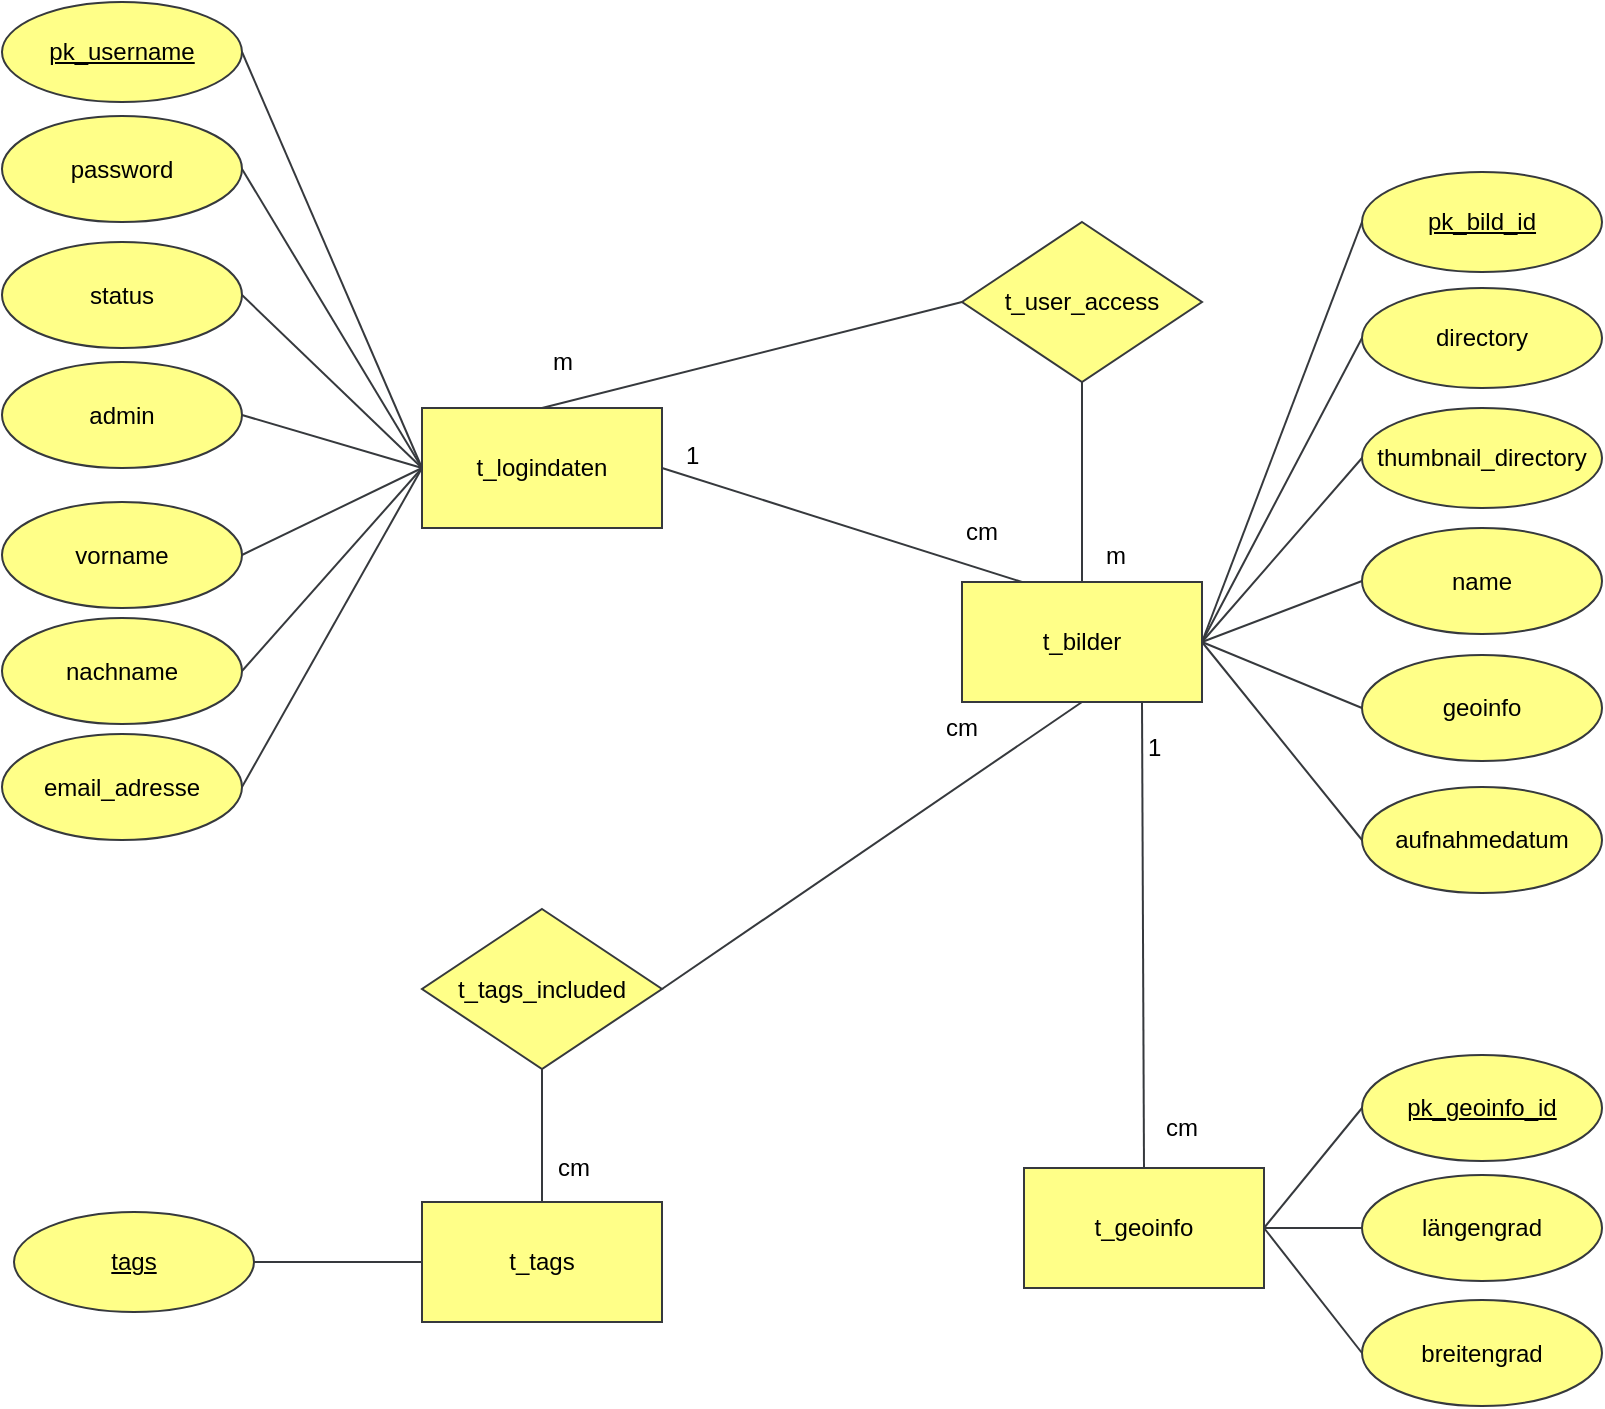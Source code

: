 <mxfile version="10.7.3" type="device"><diagram name="Page-1" id="edf60f1a-56cd-e834-aa8a-f176f3a09ee4"><mxGraphModel dx="1394" dy="764" grid="0" gridSize="10" guides="1" tooltips="1" connect="1" arrows="1" fold="1" page="1" pageScale="1" pageWidth="1100" pageHeight="850" background="#ffffff" math="0" shadow="0"><root><mxCell id="0"/><mxCell id="1" parent="0"/><mxCell id="_tiGaT_UiBhfCGNLS5t0-2" value="t_logindaten" style="rounded=0;whiteSpace=wrap;html=1;fillColor=#ffff88;strokeColor=#36393d;" parent="1" vertex="1"><mxGeometry x="230" y="223" width="120" height="60" as="geometry"/></mxCell><mxCell id="_tiGaT_UiBhfCGNLS5t0-3" value="t_bilder" style="rounded=0;whiteSpace=wrap;html=1;fillColor=#ffff88;strokeColor=#36393d;" parent="1" vertex="1"><mxGeometry x="500" y="310" width="120" height="60" as="geometry"/></mxCell><mxCell id="_tiGaT_UiBhfCGNLS5t0-4" value="t_geoinfo" style="rounded=0;whiteSpace=wrap;html=1;fillColor=#ffff88;strokeColor=#36393d;" parent="1" vertex="1"><mxGeometry x="531" y="603" width="120" height="60" as="geometry"/></mxCell><mxCell id="_tiGaT_UiBhfCGNLS5t0-5" value="t_tags" style="rounded=0;whiteSpace=wrap;html=1;fillColor=#ffff88;strokeColor=#36393d;" parent="1" vertex="1"><mxGeometry x="230" y="620" width="120" height="60" as="geometry"/></mxCell><mxCell id="_tiGaT_UiBhfCGNLS5t0-7" value="t_tags_included" style="rhombus;whiteSpace=wrap;html=1;fillColor=#ffff88;strokeColor=#36393d;" parent="1" vertex="1"><mxGeometry x="230" y="473.5" width="120" height="80" as="geometry"/></mxCell><mxCell id="_tiGaT_UiBhfCGNLS5t0-9" value="t_user_access" style="rhombus;whiteSpace=wrap;html=1;fillColor=#ffff88;strokeColor=#36393d;" parent="1" vertex="1"><mxGeometry x="500" y="130" width="120" height="80" as="geometry"/></mxCell><mxCell id="_tiGaT_UiBhfCGNLS5t0-10" value="&lt;u&gt;pk_username&lt;/u&gt;" style="ellipse;whiteSpace=wrap;html=1;fillColor=#ffff88;strokeColor=#36393d;" parent="1" vertex="1"><mxGeometry x="20" y="20" width="120" height="50" as="geometry"/></mxCell><mxCell id="_tiGaT_UiBhfCGNLS5t0-11" value="password" style="ellipse;whiteSpace=wrap;html=1;fillColor=#ffff88;strokeColor=#36393d;" parent="1" vertex="1"><mxGeometry x="20" y="77" width="120" height="53" as="geometry"/></mxCell><mxCell id="_tiGaT_UiBhfCGNLS5t0-12" value="status" style="ellipse;whiteSpace=wrap;html=1;fillColor=#ffff88;strokeColor=#36393d;" parent="1" vertex="1"><mxGeometry x="20" y="140" width="120" height="53" as="geometry"/></mxCell><mxCell id="_tiGaT_UiBhfCGNLS5t0-13" value="admin" style="ellipse;whiteSpace=wrap;html=1;fillColor=#ffff88;strokeColor=#36393d;" parent="1" vertex="1"><mxGeometry x="20" y="200" width="120" height="53" as="geometry"/></mxCell><mxCell id="_tiGaT_UiBhfCGNLS5t0-14" value="" style="endArrow=none;html=1;entryX=1;entryY=0.5;entryDx=0;entryDy=0;exitX=0;exitY=0.5;exitDx=0;exitDy=0;fillColor=#ffff88;strokeColor=#36393d;" parent="1" source="_tiGaT_UiBhfCGNLS5t0-2" target="_tiGaT_UiBhfCGNLS5t0-10" edge="1"><mxGeometry width="50" height="50" relative="1" as="geometry"><mxPoint x="220" y="90" as="sourcePoint"/><mxPoint x="230" y="20" as="targetPoint"/></mxGeometry></mxCell><mxCell id="_tiGaT_UiBhfCGNLS5t0-15" value="" style="endArrow=none;html=1;exitX=0;exitY=0.5;exitDx=0;exitDy=0;entryX=1;entryY=0.5;entryDx=0;entryDy=0;fillColor=#ffff88;strokeColor=#36393d;" parent="1" source="_tiGaT_UiBhfCGNLS5t0-2" target="_tiGaT_UiBhfCGNLS5t0-11" edge="1"><mxGeometry width="50" height="50" relative="1" as="geometry"><mxPoint x="177" y="187" as="sourcePoint"/><mxPoint x="150" y="55" as="targetPoint"/></mxGeometry></mxCell><mxCell id="_tiGaT_UiBhfCGNLS5t0-16" value="" style="endArrow=none;html=1;entryX=1;entryY=0.5;entryDx=0;entryDy=0;exitX=0;exitY=0.5;exitDx=0;exitDy=0;fillColor=#ffff88;strokeColor=#36393d;" parent="1" source="_tiGaT_UiBhfCGNLS5t0-2" target="_tiGaT_UiBhfCGNLS5t0-12" edge="1"><mxGeometry width="50" height="50" relative="1" as="geometry"><mxPoint x="230" y="90" as="sourcePoint"/><mxPoint x="150" y="55" as="targetPoint"/></mxGeometry></mxCell><mxCell id="_tiGaT_UiBhfCGNLS5t0-17" value="" style="endArrow=none;html=1;entryX=1;entryY=0.5;entryDx=0;entryDy=0;exitX=0;exitY=0.5;exitDx=0;exitDy=0;fillColor=#ffff88;strokeColor=#36393d;" parent="1" source="_tiGaT_UiBhfCGNLS5t0-2" target="_tiGaT_UiBhfCGNLS5t0-13" edge="1"><mxGeometry width="50" height="50" relative="1" as="geometry"><mxPoint x="270" y="240" as="sourcePoint"/><mxPoint x="150" y="177" as="targetPoint"/></mxGeometry></mxCell><mxCell id="_tiGaT_UiBhfCGNLS5t0-18" value="" style="endArrow=none;html=1;entryX=0.25;entryY=0;entryDx=0;entryDy=0;exitX=1;exitY=0.5;exitDx=0;exitDy=0;fillColor=#ffff88;strokeColor=#36393d;" parent="1" source="_tiGaT_UiBhfCGNLS5t0-2" target="_tiGaT_UiBhfCGNLS5t0-3" edge="1"><mxGeometry width="50" height="50" relative="1" as="geometry"><mxPoint x="20" y="790" as="sourcePoint"/><mxPoint x="70" y="740" as="targetPoint"/></mxGeometry></mxCell><mxCell id="_tiGaT_UiBhfCGNLS5t0-19" value="" style="endArrow=none;html=1;entryX=0.5;entryY=0;entryDx=0;entryDy=0;exitX=0.5;exitY=1;exitDx=0;exitDy=0;fillColor=#ffff88;strokeColor=#36393d;" parent="1" source="_tiGaT_UiBhfCGNLS5t0-9" target="_tiGaT_UiBhfCGNLS5t0-3" edge="1"><mxGeometry width="50" height="50" relative="1" as="geometry"><mxPoint x="20" y="790" as="sourcePoint"/><mxPoint x="70" y="740" as="targetPoint"/></mxGeometry></mxCell><mxCell id="_tiGaT_UiBhfCGNLS5t0-20" value="" style="endArrow=none;html=1;entryX=0;entryY=0.5;entryDx=0;entryDy=0;exitX=0.5;exitY=0;exitDx=0;exitDy=0;fillColor=#ffff88;strokeColor=#36393d;" parent="1" source="_tiGaT_UiBhfCGNLS5t0-2" target="_tiGaT_UiBhfCGNLS5t0-9" edge="1"><mxGeometry width="50" height="50" relative="1" as="geometry"><mxPoint x="20" y="790" as="sourcePoint"/><mxPoint x="70" y="740" as="targetPoint"/></mxGeometry></mxCell><mxCell id="_tiGaT_UiBhfCGNLS5t0-50" value="m" style="text;html=1;resizable=0;points=[];align=center;verticalAlign=middle;labelBackgroundColor=#ffffff;" parent="_tiGaT_UiBhfCGNLS5t0-20" vertex="1" connectable="0"><mxGeometry x="-0.838" y="1" relative="1" as="geometry"><mxPoint x="-7" y="-17.5" as="offset"/></mxGeometry></mxCell><mxCell id="_tiGaT_UiBhfCGNLS5t0-22" value="name" style="ellipse;whiteSpace=wrap;html=1;fillColor=#ffff88;strokeColor=#36393d;" parent="1" vertex="1"><mxGeometry x="700" y="283" width="120" height="53" as="geometry"/></mxCell><mxCell id="_tiGaT_UiBhfCGNLS5t0-23" value="geoinfo" style="ellipse;whiteSpace=wrap;html=1;fillColor=#ffff88;strokeColor=#36393d;" parent="1" vertex="1"><mxGeometry x="700" y="346.5" width="120" height="53" as="geometry"/></mxCell><mxCell id="_tiGaT_UiBhfCGNLS5t0-24" value="aufnahmedatum" style="ellipse;whiteSpace=wrap;html=1;fillColor=#ffff88;strokeColor=#36393d;" parent="1" vertex="1"><mxGeometry x="700" y="412.5" width="120" height="53" as="geometry"/></mxCell><mxCell id="_tiGaT_UiBhfCGNLS5t0-26" value="" style="endArrow=none;html=1;entryX=0;entryY=0.5;entryDx=0;entryDy=0;exitX=1;exitY=0.5;exitDx=0;exitDy=0;fillColor=#ffff88;strokeColor=#36393d;" parent="1" source="_tiGaT_UiBhfCGNLS5t0-3" target="_tiGaT_UiBhfCGNLS5t0-22" edge="1"><mxGeometry width="50" height="50" relative="1" as="geometry"><mxPoint x="20" y="790" as="sourcePoint"/><mxPoint x="70" y="740" as="targetPoint"/></mxGeometry></mxCell><mxCell id="_tiGaT_UiBhfCGNLS5t0-27" value="" style="endArrow=none;html=1;entryX=0;entryY=0.5;entryDx=0;entryDy=0;exitX=1;exitY=0.5;exitDx=0;exitDy=0;fillColor=#ffff88;strokeColor=#36393d;" parent="1" source="_tiGaT_UiBhfCGNLS5t0-3" target="_tiGaT_UiBhfCGNLS5t0-23" edge="1"><mxGeometry width="50" height="50" relative="1" as="geometry"><mxPoint x="630" y="350" as="sourcePoint"/><mxPoint x="720" y="247" as="targetPoint"/></mxGeometry></mxCell><mxCell id="_tiGaT_UiBhfCGNLS5t0-28" value="" style="endArrow=none;html=1;entryX=0;entryY=0.5;entryDx=0;entryDy=0;exitX=1;exitY=0.5;exitDx=0;exitDy=0;fillColor=#ffff88;strokeColor=#36393d;" parent="1" source="_tiGaT_UiBhfCGNLS5t0-3" target="_tiGaT_UiBhfCGNLS5t0-24" edge="1"><mxGeometry width="50" height="50" relative="1" as="geometry"><mxPoint x="630" y="350" as="sourcePoint"/><mxPoint x="720" y="312" as="targetPoint"/></mxGeometry></mxCell><mxCell id="_tiGaT_UiBhfCGNLS5t0-29" value="" style="endArrow=none;html=1;entryX=0.75;entryY=1;entryDx=0;entryDy=0;exitX=0.5;exitY=0;exitDx=0;exitDy=0;fillColor=#ffff88;strokeColor=#36393d;" parent="1" source="_tiGaT_UiBhfCGNLS5t0-4" target="_tiGaT_UiBhfCGNLS5t0-3" edge="1"><mxGeometry width="50" height="50" relative="1" as="geometry"><mxPoint x="20" y="790" as="sourcePoint"/><mxPoint x="70" y="740" as="targetPoint"/></mxGeometry></mxCell><mxCell id="_tiGaT_UiBhfCGNLS5t0-30" value="breitengrad" style="ellipse;whiteSpace=wrap;html=1;fillColor=#ffff88;strokeColor=#36393d;" parent="1" vertex="1"><mxGeometry x="700" y="669" width="120" height="53" as="geometry"/></mxCell><mxCell id="_tiGaT_UiBhfCGNLS5t0-31" value="längengrad" style="ellipse;whiteSpace=wrap;html=1;fillColor=#ffff88;strokeColor=#36393d;" parent="1" vertex="1"><mxGeometry x="700" y="606.5" width="120" height="53" as="geometry"/></mxCell><mxCell id="_tiGaT_UiBhfCGNLS5t0-32" value="" style="endArrow=none;html=1;entryX=0;entryY=0.5;entryDx=0;entryDy=0;exitX=1;exitY=0.5;exitDx=0;exitDy=0;fillColor=#ffff88;strokeColor=#36393d;" parent="1" source="_tiGaT_UiBhfCGNLS5t0-4" target="_tiGaT_UiBhfCGNLS5t0-30" edge="1"><mxGeometry width="50" height="50" relative="1" as="geometry"><mxPoint x="20" y="790" as="sourcePoint"/><mxPoint x="70" y="740" as="targetPoint"/></mxGeometry></mxCell><mxCell id="_tiGaT_UiBhfCGNLS5t0-33" value="" style="endArrow=none;html=1;entryX=0;entryY=0.5;entryDx=0;entryDy=0;exitX=1;exitY=0.5;exitDx=0;exitDy=0;fillColor=#ffff88;strokeColor=#36393d;" parent="1" source="_tiGaT_UiBhfCGNLS5t0-4" target="_tiGaT_UiBhfCGNLS5t0-31" edge="1"><mxGeometry width="50" height="50" relative="1" as="geometry"><mxPoint x="850" y="470" as="sourcePoint"/><mxPoint x="930" y="510" as="targetPoint"/></mxGeometry></mxCell><mxCell id="_tiGaT_UiBhfCGNLS5t0-34" value="" style="endArrow=none;html=1;entryX=0.5;entryY=1;entryDx=0;entryDy=0;exitX=1;exitY=0.5;exitDx=0;exitDy=0;fillColor=#ffff88;strokeColor=#36393d;" parent="1" source="_tiGaT_UiBhfCGNLS5t0-7" target="_tiGaT_UiBhfCGNLS5t0-3" edge="1"><mxGeometry width="50" height="50" relative="1" as="geometry"><mxPoint x="20" y="790" as="sourcePoint"/><mxPoint x="70" y="740" as="targetPoint"/></mxGeometry></mxCell><mxCell id="_tiGaT_UiBhfCGNLS5t0-35" value="" style="endArrow=none;html=1;entryX=0.5;entryY=1;entryDx=0;entryDy=0;exitX=0.5;exitY=0;exitDx=0;exitDy=0;fillColor=#ffff88;strokeColor=#36393d;" parent="1" source="_tiGaT_UiBhfCGNLS5t0-5" target="_tiGaT_UiBhfCGNLS5t0-7" edge="1"><mxGeometry width="50" height="50" relative="1" as="geometry"><mxPoint x="20" y="790" as="sourcePoint"/><mxPoint x="70" y="740" as="targetPoint"/></mxGeometry></mxCell><mxCell id="_tiGaT_UiBhfCGNLS5t0-37" value="vorname" style="ellipse;whiteSpace=wrap;html=1;fillColor=#ffff88;strokeColor=#36393d;" parent="1" vertex="1"><mxGeometry x="20" y="270" width="120" height="53" as="geometry"/></mxCell><mxCell id="_tiGaT_UiBhfCGNLS5t0-38" value="nachname" style="ellipse;whiteSpace=wrap;html=1;fillColor=#ffff88;strokeColor=#36393d;" parent="1" vertex="1"><mxGeometry x="20" y="328" width="120" height="53" as="geometry"/></mxCell><mxCell id="_tiGaT_UiBhfCGNLS5t0-39" value="email_adresse" style="ellipse;whiteSpace=wrap;html=1;fillColor=#ffff88;strokeColor=#36393d;" parent="1" vertex="1"><mxGeometry x="20" y="386" width="120" height="53" as="geometry"/></mxCell><mxCell id="_tiGaT_UiBhfCGNLS5t0-40" value="" style="endArrow=none;html=1;entryX=1;entryY=0.5;entryDx=0;entryDy=0;exitX=0;exitY=0.5;exitDx=0;exitDy=0;fillColor=#ffff88;strokeColor=#36393d;" parent="1" source="_tiGaT_UiBhfCGNLS5t0-2" target="_tiGaT_UiBhfCGNLS5t0-37" edge="1"><mxGeometry width="50" height="50" relative="1" as="geometry"><mxPoint x="170" y="340" as="sourcePoint"/><mxPoint x="70" y="740" as="targetPoint"/></mxGeometry></mxCell><mxCell id="_tiGaT_UiBhfCGNLS5t0-41" value="" style="endArrow=none;html=1;entryX=1;entryY=0.5;entryDx=0;entryDy=0;exitX=0;exitY=0.5;exitDx=0;exitDy=0;fillColor=#ffff88;strokeColor=#36393d;" parent="1" source="_tiGaT_UiBhfCGNLS5t0-2" target="_tiGaT_UiBhfCGNLS5t0-38" edge="1"><mxGeometry width="50" height="50" relative="1" as="geometry"><mxPoint x="170" y="340" as="sourcePoint"/><mxPoint x="150" y="307" as="targetPoint"/></mxGeometry></mxCell><mxCell id="_tiGaT_UiBhfCGNLS5t0-42" value="" style="endArrow=none;html=1;entryX=1;entryY=0.5;entryDx=0;entryDy=0;exitX=0;exitY=0.5;exitDx=0;exitDy=0;fillColor=#ffff88;strokeColor=#36393d;" parent="1" source="_tiGaT_UiBhfCGNLS5t0-2" target="_tiGaT_UiBhfCGNLS5t0-39" edge="1"><mxGeometry width="50" height="50" relative="1" as="geometry"><mxPoint x="170" y="340" as="sourcePoint"/><mxPoint x="150" y="365" as="targetPoint"/></mxGeometry></mxCell><mxCell id="_tiGaT_UiBhfCGNLS5t0-45" value="thumbnail_directory" style="ellipse;whiteSpace=wrap;html=1;fillColor=#ffff88;strokeColor=#36393d;" parent="1" vertex="1"><mxGeometry x="700" y="223" width="120" height="50" as="geometry"/></mxCell><mxCell id="_tiGaT_UiBhfCGNLS5t0-46" value="" style="endArrow=none;html=1;entryX=1;entryY=0.5;entryDx=0;entryDy=0;exitX=0;exitY=0.5;exitDx=0;exitDy=0;fillColor=#ffff88;strokeColor=#36393d;" parent="1" source="_tiGaT_UiBhfCGNLS5t0-45" target="_tiGaT_UiBhfCGNLS5t0-3" edge="1"><mxGeometry width="50" height="50" relative="1" as="geometry"><mxPoint x="20" y="790" as="sourcePoint"/><mxPoint x="70" y="740" as="targetPoint"/></mxGeometry></mxCell><mxCell id="_tiGaT_UiBhfCGNLS5t0-47" value="" style="endArrow=none;html=1;entryX=0;entryY=0.5;entryDx=0;entryDy=0;fillColor=#ffff88;strokeColor=#36393d;exitX=1;exitY=0.5;exitDx=0;exitDy=0;" parent="1" source="_tiGaT_UiBhfCGNLS5t0-48" target="_tiGaT_UiBhfCGNLS5t0-5" edge="1"><mxGeometry width="50" height="50" relative="1" as="geometry"><mxPoint x="560" y="780" as="sourcePoint"/><mxPoint x="70" y="740" as="targetPoint"/></mxGeometry></mxCell><mxCell id="_tiGaT_UiBhfCGNLS5t0-48" value="&lt;u&gt;tags&lt;/u&gt;" style="ellipse;whiteSpace=wrap;html=1;fillColor=#ffff88;strokeColor=#36393d;" parent="1" vertex="1"><mxGeometry x="26" y="625" width="120" height="50" as="geometry"/></mxCell><mxCell id="_tiGaT_UiBhfCGNLS5t0-51" value="m" style="text;html=1;resizable=0;points=[];autosize=1;align=left;verticalAlign=top;spacingTop=-4;" parent="1" vertex="1"><mxGeometry x="570" y="286.5" width="30" height="20" as="geometry"/></mxCell><mxCell id="_tiGaT_UiBhfCGNLS5t0-52" value="1" style="text;html=1;resizable=0;points=[];autosize=1;align=left;verticalAlign=top;spacingTop=-4;" parent="1" vertex="1"><mxGeometry x="360" y="236.5" width="20" height="20" as="geometry"/></mxCell><mxCell id="_tiGaT_UiBhfCGNLS5t0-53" value="cm" style="text;html=1;resizable=0;points=[];autosize=1;align=left;verticalAlign=top;spacingTop=-4;" parent="1" vertex="1"><mxGeometry x="500" y="275" width="30" height="20" as="geometry"/></mxCell><mxCell id="_tiGaT_UiBhfCGNLS5t0-60" value="cm" style="text;html=1;resizable=0;points=[];autosize=1;align=left;verticalAlign=top;spacingTop=-4;" parent="1" vertex="1"><mxGeometry x="490" y="373" width="30" height="20" as="geometry"/></mxCell><mxCell id="_tiGaT_UiBhfCGNLS5t0-61" value="cm" style="text;html=1;resizable=0;points=[];autosize=1;align=left;verticalAlign=top;spacingTop=-4;" parent="1" vertex="1"><mxGeometry x="296" y="593" width="30" height="20" as="geometry"/></mxCell><mxCell id="_tiGaT_UiBhfCGNLS5t0-62" value="1" style="text;html=1;resizable=0;points=[];autosize=1;align=left;verticalAlign=top;spacingTop=-4;" parent="1" vertex="1"><mxGeometry x="591" y="383" width="20" height="20" as="geometry"/></mxCell><mxCell id="_tiGaT_UiBhfCGNLS5t0-63" value="cm" style="text;html=1;resizable=0;points=[];autosize=1;align=left;verticalAlign=top;spacingTop=-4;" parent="1" vertex="1"><mxGeometry x="600" y="573" width="30" height="20" as="geometry"/></mxCell><mxCell id="zSHqKq79gPqEIIAMbnN7-1" value="directory" style="ellipse;whiteSpace=wrap;html=1;fillColor=#ffff88;strokeColor=#36393d;" parent="1" vertex="1"><mxGeometry x="700" y="163" width="120" height="50" as="geometry"/></mxCell><mxCell id="zSHqKq79gPqEIIAMbnN7-2" value="" style="endArrow=none;html=1;entryX=1;entryY=0.5;entryDx=0;entryDy=0;exitX=0;exitY=0.5;exitDx=0;exitDy=0;fillColor=#ffff88;strokeColor=#36393d;" parent="1" source="zSHqKq79gPqEIIAMbnN7-1" target="_tiGaT_UiBhfCGNLS5t0-3" edge="1"><mxGeometry width="50" height="50" relative="1" as="geometry"><mxPoint x="720" y="190" as="sourcePoint"/><mxPoint x="630" y="350" as="targetPoint"/></mxGeometry></mxCell><mxCell id="NQgCjqdSlAaK7gb6r4Xs-1" value="&lt;u&gt;pk_geoinfo_id&lt;/u&gt;" style="ellipse;whiteSpace=wrap;html=1;fillColor=#ffff88;strokeColor=#36393d;" vertex="1" parent="1"><mxGeometry x="700" y="546.5" width="120" height="53" as="geometry"/></mxCell><mxCell id="NQgCjqdSlAaK7gb6r4Xs-2" value="" style="endArrow=none;html=1;entryX=0;entryY=0.5;entryDx=0;entryDy=0;exitX=1;exitY=0.5;exitDx=0;exitDy=0;fillColor=#ffff88;strokeColor=#36393d;" edge="1" parent="1" source="_tiGaT_UiBhfCGNLS5t0-4" target="NQgCjqdSlAaK7gb6r4Xs-1"><mxGeometry width="50" height="50" relative="1" as="geometry"><mxPoint x="661" y="643" as="sourcePoint"/><mxPoint x="710" y="706" as="targetPoint"/></mxGeometry></mxCell><mxCell id="NQgCjqdSlAaK7gb6r4Xs-3" value="&lt;u&gt;pk_bild_id&lt;/u&gt;" style="ellipse;whiteSpace=wrap;html=1;fillColor=#ffff88;strokeColor=#36393d;" vertex="1" parent="1"><mxGeometry x="700" y="105" width="120" height="50" as="geometry"/></mxCell><mxCell id="NQgCjqdSlAaK7gb6r4Xs-4" value="" style="endArrow=none;html=1;entryX=1;entryY=0.5;entryDx=0;entryDy=0;exitX=0;exitY=0.5;exitDx=0;exitDy=0;fillColor=#ffff88;strokeColor=#36393d;" edge="1" parent="1" source="NQgCjqdSlAaK7gb6r4Xs-3" target="_tiGaT_UiBhfCGNLS5t0-3"><mxGeometry width="50" height="50" relative="1" as="geometry"><mxPoint x="710" y="198" as="sourcePoint"/><mxPoint x="630" y="350" as="targetPoint"/></mxGeometry></mxCell></root></mxGraphModel></diagram></mxfile>